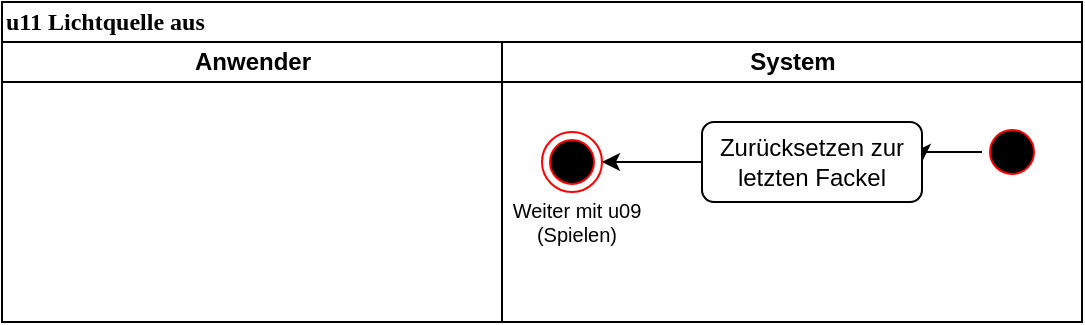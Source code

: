 <mxfile version="22.0.8" type="github">
  <diagram name="Seite-1" id="38R661T35csppS7B6QI9">
    <mxGraphModel dx="989" dy="501" grid="1" gridSize="10" guides="1" tooltips="1" connect="1" arrows="1" fold="1" page="1" pageScale="1" pageWidth="827" pageHeight="1169" math="0" shadow="0">
      <root>
        <mxCell id="0" />
        <mxCell id="1" parent="0" />
        <mxCell id="SZ3OIkPpIgSWRY0qj7Uh-1" value="u11 Lichtquelle aus" style="swimlane;html=1;childLayout=stackLayout;startSize=20;rounded=0;shadow=0;comic=0;labelBackgroundColor=none;strokeWidth=1;fontFamily=Verdana;fontSize=12;align=left;" vertex="1" parent="1">
          <mxGeometry x="40" y="20" width="540" height="160" as="geometry" />
        </mxCell>
        <mxCell id="SZ3OIkPpIgSWRY0qj7Uh-2" value="Anwender" style="swimlane;html=1;startSize=20;" vertex="1" parent="SZ3OIkPpIgSWRY0qj7Uh-1">
          <mxGeometry y="20" width="250" height="140" as="geometry" />
        </mxCell>
        <mxCell id="SZ3OIkPpIgSWRY0qj7Uh-3" value="System" style="swimlane;html=1;startSize=20;" vertex="1" parent="SZ3OIkPpIgSWRY0qj7Uh-1">
          <mxGeometry x="250" y="20" width="290" height="140" as="geometry" />
        </mxCell>
        <mxCell id="SZ3OIkPpIgSWRY0qj7Uh-4" style="edgeStyle=orthogonalEdgeStyle;rounded=0;orthogonalLoop=1;jettySize=auto;html=1;exitX=0;exitY=0.5;exitDx=0;exitDy=0;entryX=1;entryY=0.5;entryDx=0;entryDy=0;" edge="1" parent="SZ3OIkPpIgSWRY0qj7Uh-3" source="SZ3OIkPpIgSWRY0qj7Uh-5" target="SZ3OIkPpIgSWRY0qj7Uh-7">
          <mxGeometry relative="1" as="geometry" />
        </mxCell>
        <mxCell id="SZ3OIkPpIgSWRY0qj7Uh-5" value="" style="ellipse;html=1;shape=startState;fillColor=#000000;strokeColor=#ff0000;" vertex="1" parent="SZ3OIkPpIgSWRY0qj7Uh-3">
          <mxGeometry x="240" y="40" width="30" height="30" as="geometry" />
        </mxCell>
        <mxCell id="SZ3OIkPpIgSWRY0qj7Uh-19" style="edgeStyle=orthogonalEdgeStyle;rounded=0;orthogonalLoop=1;jettySize=auto;html=1;exitX=0;exitY=0.5;exitDx=0;exitDy=0;entryX=1;entryY=0.5;entryDx=0;entryDy=0;" edge="1" parent="SZ3OIkPpIgSWRY0qj7Uh-3" source="SZ3OIkPpIgSWRY0qj7Uh-7" target="SZ3OIkPpIgSWRY0qj7Uh-17">
          <mxGeometry relative="1" as="geometry" />
        </mxCell>
        <mxCell id="SZ3OIkPpIgSWRY0qj7Uh-7" value="Zurücksetzen zur letzten Fackel" style="rounded=1;whiteSpace=wrap;html=1;" vertex="1" parent="SZ3OIkPpIgSWRY0qj7Uh-3">
          <mxGeometry x="100" y="40" width="110" height="40" as="geometry" />
        </mxCell>
        <mxCell id="SZ3OIkPpIgSWRY0qj7Uh-17" value="" style="ellipse;html=1;shape=endState;fillColor=#000000;strokeColor=#ff0000;" vertex="1" parent="SZ3OIkPpIgSWRY0qj7Uh-3">
          <mxGeometry x="20" y="45" width="30" height="30" as="geometry" />
        </mxCell>
        <mxCell id="SZ3OIkPpIgSWRY0qj7Uh-18" value="Weiter mit u09&lt;br&gt;(Spielen)" style="text;html=1;strokeColor=none;fillColor=none;align=center;verticalAlign=middle;whiteSpace=wrap;rounded=0;fontSize=10;" vertex="1" parent="SZ3OIkPpIgSWRY0qj7Uh-3">
          <mxGeometry y="80" width="75" height="20" as="geometry" />
        </mxCell>
      </root>
    </mxGraphModel>
  </diagram>
</mxfile>
